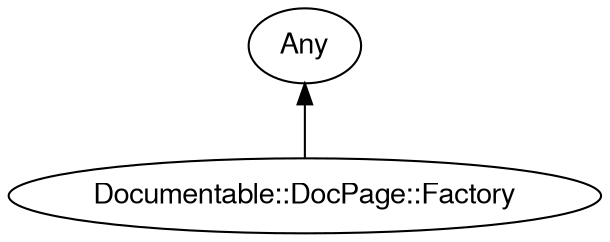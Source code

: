 digraph "perl6-type-graph" {
    rankdir=BT;
    splines=polyline;
    overlap=false; 
    // Types
    "Documentable::DocPage::Factory" [color="#000000", fontcolor="#000000", href="/type/Documentable::DocPage::Factory", fontname="FreeSans"];
    "Any" [color="#000000", fontcolor="#000000", href="/type/Any", fontname="FreeSans"];

    // Superclasses
    "Documentable::DocPage::Factory" -> "Any" [color="#000000"];

    // Roles
}
